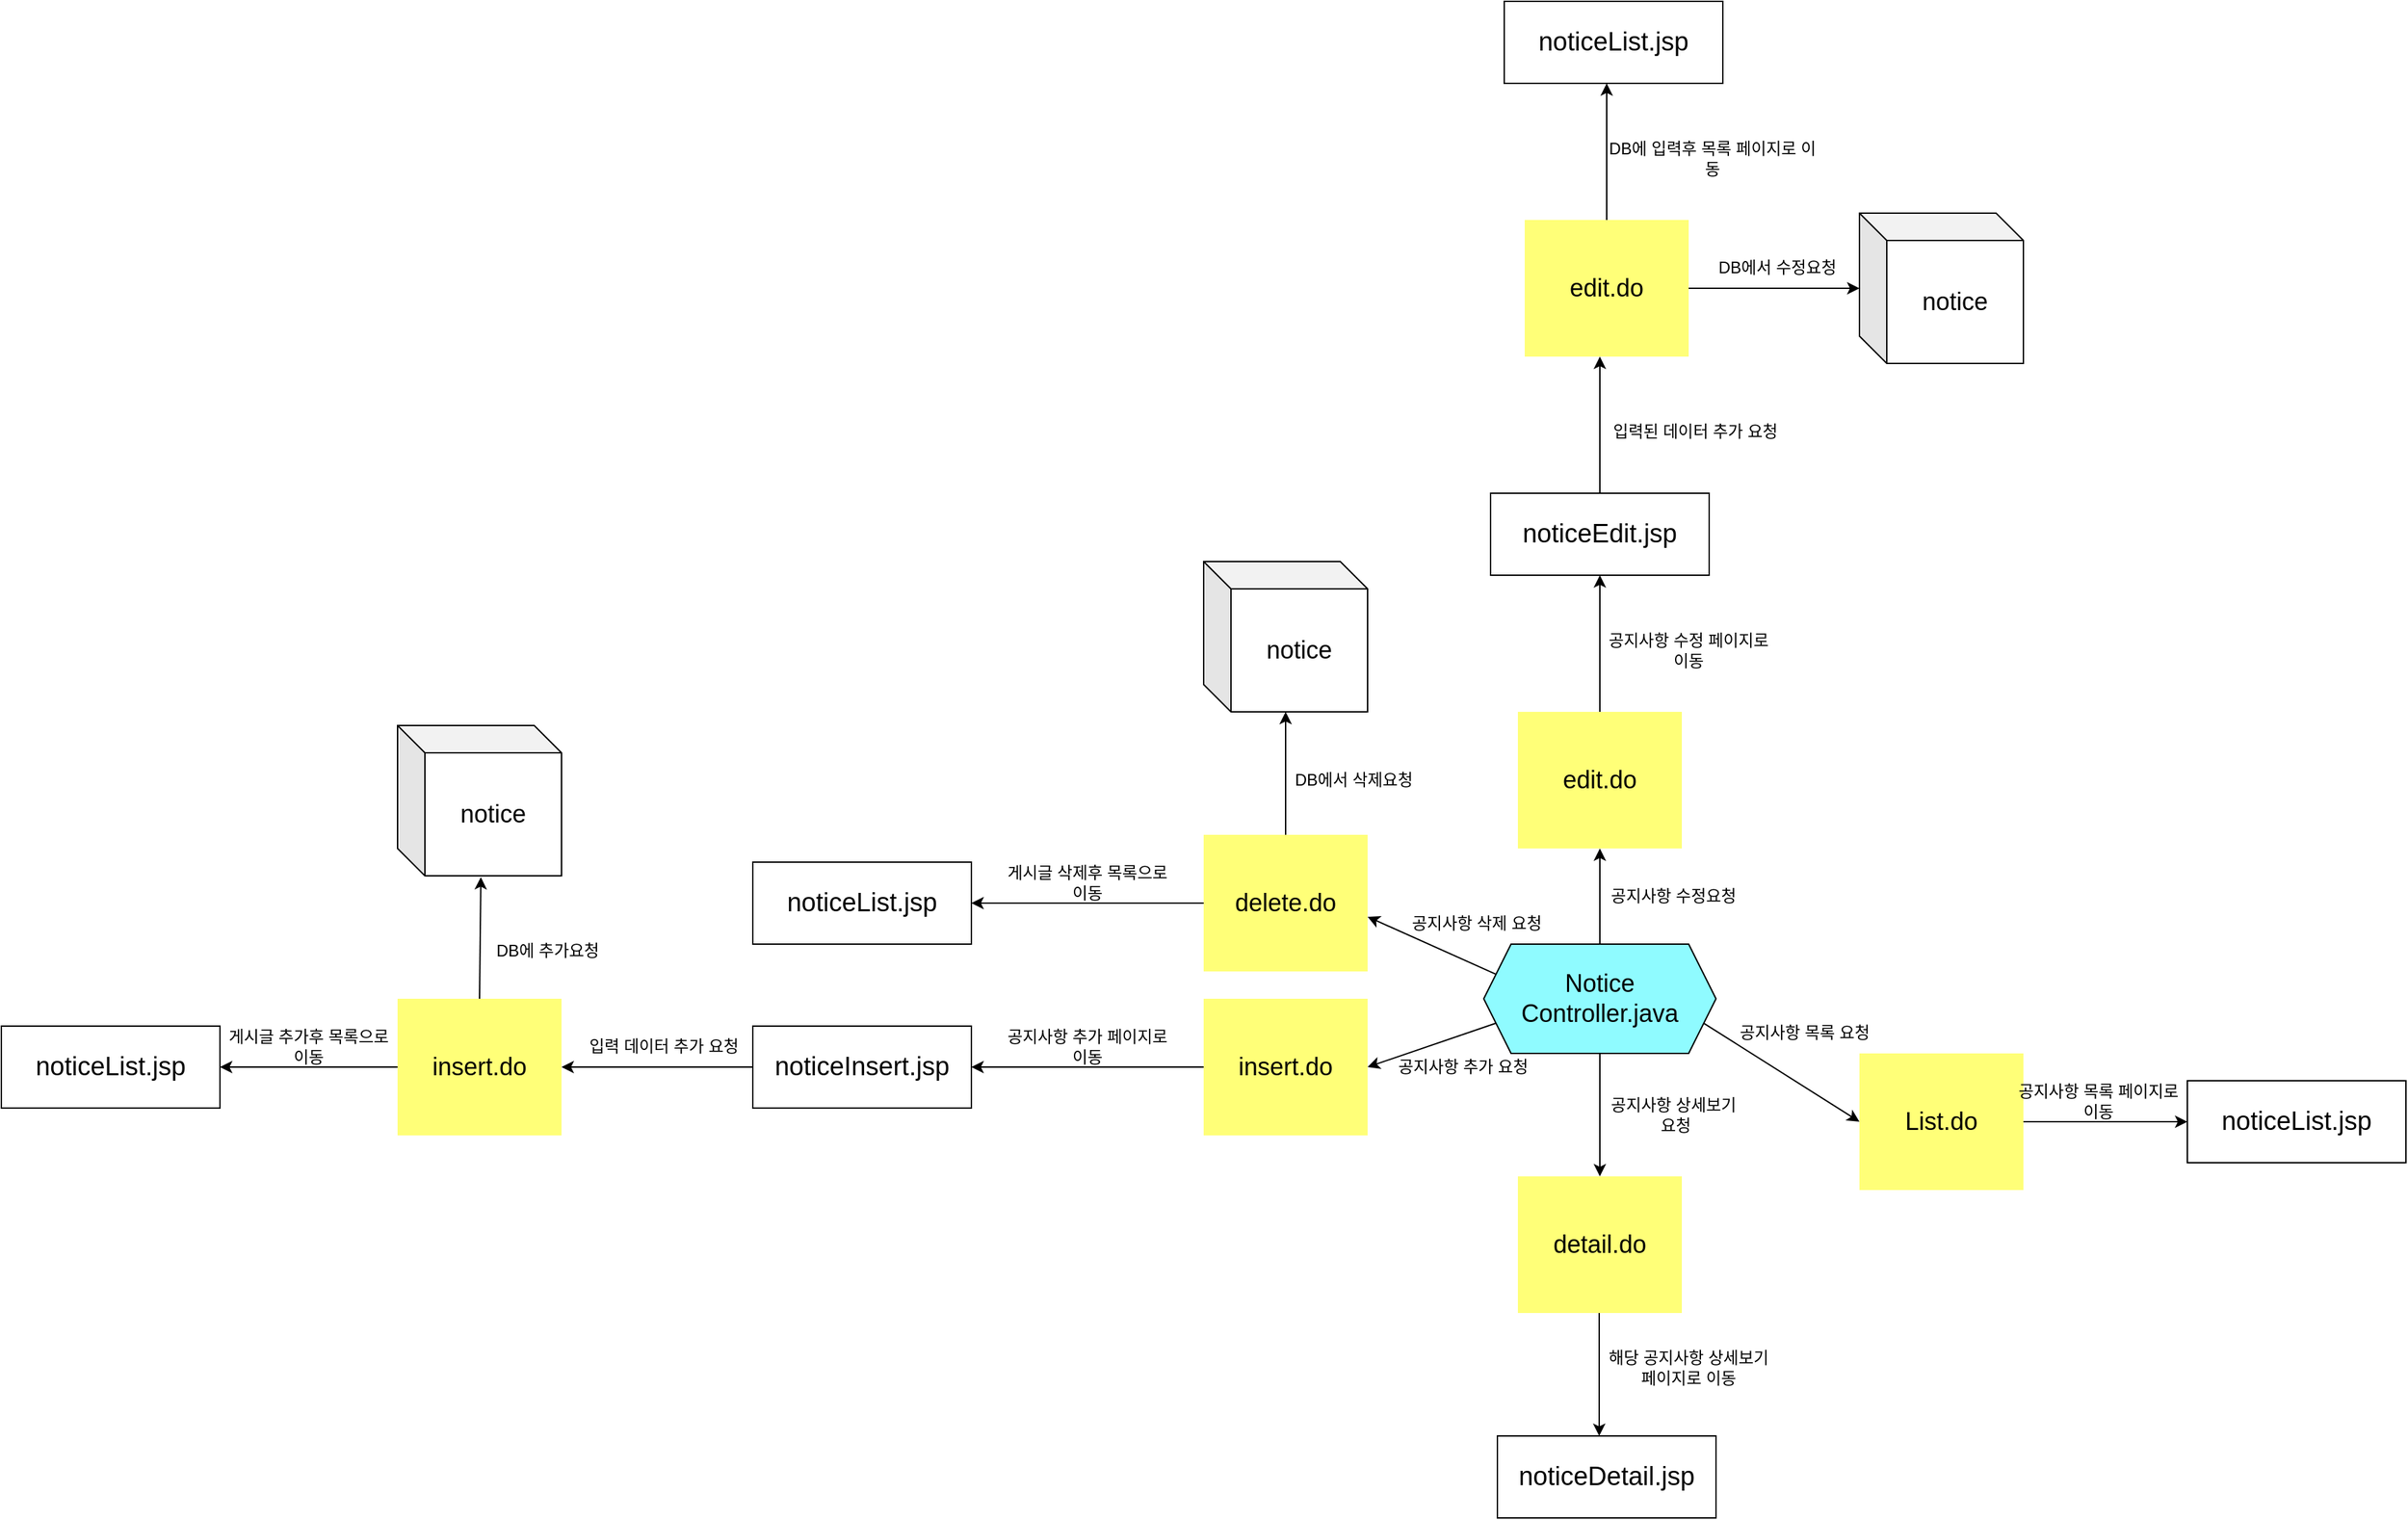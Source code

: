 <mxfile version="21.7.1" type="device">
  <diagram name="페이지-1" id="TQ0cyp87wXcoUcHucZ0J">
    <mxGraphModel dx="3871" dy="2605" grid="1" gridSize="10" guides="1" tooltips="1" connect="1" arrows="1" fold="1" page="1" pageScale="1" pageWidth="827" pageHeight="1169" math="0" shadow="0">
      <root>
        <mxCell id="0" />
        <mxCell id="1" parent="0" />
        <mxCell id="rkLHnBhGYaF2uc3NjKM3-2" value="" style="endArrow=classic;html=1;rounded=0;exitX=1;exitY=0.75;exitDx=0;exitDy=0;" edge="1" parent="1" source="rkLHnBhGYaF2uc3NjKM3-12">
          <mxGeometry width="50" height="50" relative="1" as="geometry">
            <mxPoint x="490" y="340" as="sourcePoint" />
            <mxPoint x="610" y="420" as="targetPoint" />
          </mxGeometry>
        </mxCell>
        <mxCell id="rkLHnBhGYaF2uc3NjKM3-4" value="&lt;span style=&quot;font-size: 18px;&quot;&gt;List.do&lt;br&gt;&lt;/span&gt;" style="text;html=1;strokeColor=none;fillColor=#FFFF78;align=center;verticalAlign=middle;whiteSpace=wrap;rounded=0;" vertex="1" parent="1">
          <mxGeometry x="610" y="370" width="120" height="100" as="geometry" />
        </mxCell>
        <mxCell id="rkLHnBhGYaF2uc3NjKM3-5" value="" style="endArrow=classic;html=1;rounded=0;exitX=0.5;exitY=1;exitDx=0;exitDy=0;" edge="1" parent="1">
          <mxGeometry width="50" height="50" relative="1" as="geometry">
            <mxPoint x="420" y="370" as="sourcePoint" />
            <mxPoint x="420" y="460" as="targetPoint" />
          </mxGeometry>
        </mxCell>
        <mxCell id="rkLHnBhGYaF2uc3NjKM3-6" value="" style="endArrow=classic;html=1;rounded=0;exitX=1;exitY=0.5;exitDx=0;exitDy=0;entryX=0;entryY=0.5;entryDx=0;entryDy=0;" edge="1" parent="1" source="rkLHnBhGYaF2uc3NjKM3-4" target="rkLHnBhGYaF2uc3NjKM3-7">
          <mxGeometry width="50" height="50" relative="1" as="geometry">
            <mxPoint x="540" y="430" as="sourcePoint" />
            <mxPoint x="820" y="420" as="targetPoint" />
          </mxGeometry>
        </mxCell>
        <mxCell id="rkLHnBhGYaF2uc3NjKM3-7" value="&lt;font style=&quot;font-size: 19px;&quot;&gt;noticeList.jsp&lt;/font&gt;" style="rounded=0;whiteSpace=wrap;html=1;" vertex="1" parent="1">
          <mxGeometry x="850" y="390" width="160" height="60" as="geometry" />
        </mxCell>
        <mxCell id="rkLHnBhGYaF2uc3NjKM3-8" value="&lt;span style=&quot;font-size: 18px;&quot;&gt;detail.do&lt;br&gt;&lt;/span&gt;" style="text;html=1;strokeColor=none;fillColor=#FFFF78;align=center;verticalAlign=middle;whiteSpace=wrap;rounded=0;" vertex="1" parent="1">
          <mxGeometry x="360" y="460" width="120" height="100" as="geometry" />
        </mxCell>
        <mxCell id="rkLHnBhGYaF2uc3NjKM3-9" value="" style="endArrow=classic;html=1;rounded=0;exitX=0;exitY=0.75;exitDx=0;exitDy=0;" edge="1" parent="1" source="rkLHnBhGYaF2uc3NjKM3-12">
          <mxGeometry width="50" height="50" relative="1" as="geometry">
            <mxPoint x="240" y="250" as="sourcePoint" />
            <mxPoint x="250" y="380" as="targetPoint" />
          </mxGeometry>
        </mxCell>
        <mxCell id="rkLHnBhGYaF2uc3NjKM3-12" value="&lt;font style=&quot;font-size: 18px;&quot;&gt;Notice&lt;br style=&quot;border-color: var(--border-color);&quot;&gt;Controller.java&lt;/font&gt;" style="shape=hexagon;perimeter=hexagonPerimeter2;whiteSpace=wrap;html=1;fixedSize=1;fillColor=#8FFBFF;" vertex="1" parent="1">
          <mxGeometry x="335" y="290" width="170" height="80" as="geometry" />
        </mxCell>
        <mxCell id="rkLHnBhGYaF2uc3NjKM3-13" value="&lt;span style=&quot;font-size: 18px;&quot;&gt;insert.do&lt;br&gt;&lt;/span&gt;" style="text;html=1;strokeColor=none;fillColor=#FFFF78;align=center;verticalAlign=middle;whiteSpace=wrap;rounded=0;" vertex="1" parent="1">
          <mxGeometry x="130" y="330" width="120" height="100" as="geometry" />
        </mxCell>
        <mxCell id="rkLHnBhGYaF2uc3NjKM3-14" value="" style="endArrow=classic;html=1;rounded=0;exitX=0;exitY=0.25;exitDx=0;exitDy=0;" edge="1" parent="1" source="rkLHnBhGYaF2uc3NjKM3-12">
          <mxGeometry width="50" height="50" relative="1" as="geometry">
            <mxPoint x="290" y="240" as="sourcePoint" />
            <mxPoint x="250" y="270" as="targetPoint" />
          </mxGeometry>
        </mxCell>
        <mxCell id="rkLHnBhGYaF2uc3NjKM3-15" value="&lt;span style=&quot;font-size: 18px;&quot;&gt;delete.do&lt;br&gt;&lt;/span&gt;" style="text;html=1;strokeColor=none;fillColor=#FFFF78;align=center;verticalAlign=middle;whiteSpace=wrap;rounded=0;" vertex="1" parent="1">
          <mxGeometry x="130" y="210" width="120" height="100" as="geometry" />
        </mxCell>
        <mxCell id="rkLHnBhGYaF2uc3NjKM3-16" value="" style="endArrow=classic;html=1;rounded=0;exitX=0.5;exitY=0;exitDx=0;exitDy=0;" edge="1" parent="1" source="rkLHnBhGYaF2uc3NjKM3-12">
          <mxGeometry width="50" height="50" relative="1" as="geometry">
            <mxPoint x="460" y="170" as="sourcePoint" />
            <mxPoint x="420" y="220" as="targetPoint" />
          </mxGeometry>
        </mxCell>
        <mxCell id="rkLHnBhGYaF2uc3NjKM3-17" value="&lt;span style=&quot;font-size: 18px;&quot;&gt;edit.do&lt;br&gt;&lt;/span&gt;" style="text;html=1;strokeColor=none;fillColor=#FFFF78;align=center;verticalAlign=middle;whiteSpace=wrap;rounded=0;" vertex="1" parent="1">
          <mxGeometry x="360" y="120" width="120" height="100" as="geometry" />
        </mxCell>
        <mxCell id="rkLHnBhGYaF2uc3NjKM3-18" value="" style="endArrow=classic;html=1;rounded=0;exitX=0;exitY=0.5;exitDx=0;exitDy=0;entryX=1;entryY=0.5;entryDx=0;entryDy=0;" edge="1" parent="1" source="rkLHnBhGYaF2uc3NjKM3-15" target="rkLHnBhGYaF2uc3NjKM3-19">
          <mxGeometry width="50" height="50" relative="1" as="geometry">
            <mxPoint x="60" y="140" as="sourcePoint" />
            <mxPoint x="-34" y="260" as="targetPoint" />
          </mxGeometry>
        </mxCell>
        <mxCell id="rkLHnBhGYaF2uc3NjKM3-19" value="&lt;font style=&quot;font-size: 19px;&quot;&gt;noticeList.jsp&lt;/font&gt;" style="rounded=0;whiteSpace=wrap;html=1;" vertex="1" parent="1">
          <mxGeometry x="-200" y="230" width="160" height="60" as="geometry" />
        </mxCell>
        <mxCell id="rkLHnBhGYaF2uc3NjKM3-20" value="" style="endArrow=classic;html=1;rounded=0;exitX=0;exitY=0.5;exitDx=0;exitDy=0;" edge="1" parent="1" source="rkLHnBhGYaF2uc3NjKM3-13">
          <mxGeometry width="50" height="50" relative="1" as="geometry">
            <mxPoint x="500" y="90" as="sourcePoint" />
            <mxPoint x="-40" y="380" as="targetPoint" />
          </mxGeometry>
        </mxCell>
        <mxCell id="rkLHnBhGYaF2uc3NjKM3-21" value="&lt;font style=&quot;font-size: 19px;&quot;&gt;noticeInsert.jsp&lt;/font&gt;" style="rounded=0;whiteSpace=wrap;html=1;" vertex="1" parent="1">
          <mxGeometry x="-200" y="350" width="160" height="60" as="geometry" />
        </mxCell>
        <mxCell id="rkLHnBhGYaF2uc3NjKM3-23" value="" style="endArrow=classic;html=1;rounded=0;exitX=0.5;exitY=0;exitDx=0;exitDy=0;" edge="1" parent="1" source="rkLHnBhGYaF2uc3NjKM3-15">
          <mxGeometry width="50" height="50" relative="1" as="geometry">
            <mxPoint x="500" y="90" as="sourcePoint" />
            <mxPoint x="190" y="120" as="targetPoint" />
          </mxGeometry>
        </mxCell>
        <mxCell id="rkLHnBhGYaF2uc3NjKM3-24" value="&lt;font style=&quot;font-size: 18px;&quot;&gt;notice&lt;/font&gt;" style="shape=cube;whiteSpace=wrap;html=1;boundedLbl=1;backgroundOutline=1;darkOpacity=0.05;darkOpacity2=0.1;" vertex="1" parent="1">
          <mxGeometry x="130" y="10" width="120" height="110" as="geometry" />
        </mxCell>
        <mxCell id="rkLHnBhGYaF2uc3NjKM3-25" value="DB에서 삭제요청" style="text;html=1;strokeColor=none;fillColor=none;align=center;verticalAlign=middle;whiteSpace=wrap;rounded=0;" vertex="1" parent="1">
          <mxGeometry x="180" y="155" width="120" height="30" as="geometry" />
        </mxCell>
        <mxCell id="rkLHnBhGYaF2uc3NjKM3-26" value="게시글 삭제후 목록으로 이동" style="text;html=1;strokeColor=none;fillColor=none;align=center;verticalAlign=middle;whiteSpace=wrap;rounded=0;" vertex="1" parent="1">
          <mxGeometry x="-20" y="230" width="130" height="30" as="geometry" />
        </mxCell>
        <mxCell id="rkLHnBhGYaF2uc3NjKM3-27" value="공지사항 추가 페이지로 이동" style="text;html=1;strokeColor=none;fillColor=none;align=center;verticalAlign=middle;whiteSpace=wrap;rounded=0;" vertex="1" parent="1">
          <mxGeometry x="-20" y="350" width="130" height="30" as="geometry" />
        </mxCell>
        <mxCell id="rkLHnBhGYaF2uc3NjKM3-28" value="공지사항 삭제 요청" style="text;html=1;strokeColor=none;fillColor=none;align=center;verticalAlign=middle;whiteSpace=wrap;rounded=0;" vertex="1" parent="1">
          <mxGeometry x="270" y="260" width="120" height="30" as="geometry" />
        </mxCell>
        <mxCell id="rkLHnBhGYaF2uc3NjKM3-29" value="공지사항 추가 요청" style="text;html=1;strokeColor=none;fillColor=none;align=center;verticalAlign=middle;whiteSpace=wrap;rounded=0;" vertex="1" parent="1">
          <mxGeometry x="260" y="365" width="120" height="30" as="geometry" />
        </mxCell>
        <mxCell id="rkLHnBhGYaF2uc3NjKM3-30" value="공지사항 상세보기&lt;br&gt;&amp;nbsp;요청" style="text;html=1;strokeColor=none;fillColor=none;align=center;verticalAlign=middle;whiteSpace=wrap;rounded=0;" vertex="1" parent="1">
          <mxGeometry x="414" y="400" width="120" height="30" as="geometry" />
        </mxCell>
        <mxCell id="rkLHnBhGYaF2uc3NjKM3-31" value="공지사항 목록 요청" style="text;html=1;strokeColor=none;fillColor=none;align=center;verticalAlign=middle;whiteSpace=wrap;rounded=0;" vertex="1" parent="1">
          <mxGeometry x="510" y="340" width="120" height="30" as="geometry" />
        </mxCell>
        <mxCell id="rkLHnBhGYaF2uc3NjKM3-32" value="공지사항 수정요청" style="text;html=1;strokeColor=none;fillColor=none;align=center;verticalAlign=middle;whiteSpace=wrap;rounded=0;" vertex="1" parent="1">
          <mxGeometry x="413.5" y="240" width="120" height="30" as="geometry" />
        </mxCell>
        <mxCell id="rkLHnBhGYaF2uc3NjKM3-35" value="" style="endArrow=classic;html=1;rounded=0;exitX=0.5;exitY=0;exitDx=0;exitDy=0;entryX=0.508;entryY=1.009;entryDx=0;entryDy=0;entryPerimeter=0;" edge="1" parent="1" source="rkLHnBhGYaF2uc3NjKM3-37" target="rkLHnBhGYaF2uc3NjKM3-39">
          <mxGeometry width="50" height="50" relative="1" as="geometry">
            <mxPoint x="-463" y="285" as="sourcePoint" />
            <mxPoint x="-400" y="235" as="targetPoint" />
          </mxGeometry>
        </mxCell>
        <mxCell id="rkLHnBhGYaF2uc3NjKM3-36" value="" style="endArrow=classic;html=1;rounded=0;exitX=0;exitY=0.5;exitDx=0;exitDy=0;" edge="1" parent="1" source="rkLHnBhGYaF2uc3NjKM3-21">
          <mxGeometry width="50" height="50" relative="1" as="geometry">
            <mxPoint x="-80" y="260" as="sourcePoint" />
            <mxPoint x="-340" y="380" as="targetPoint" />
          </mxGeometry>
        </mxCell>
        <mxCell id="rkLHnBhGYaF2uc3NjKM3-37" value="&lt;span style=&quot;font-size: 18px;&quot;&gt;insert.do&lt;br&gt;&lt;/span&gt;" style="text;html=1;strokeColor=none;fillColor=#FFFF78;align=center;verticalAlign=middle;whiteSpace=wrap;rounded=0;" vertex="1" parent="1">
          <mxGeometry x="-460" y="330" width="120" height="100" as="geometry" />
        </mxCell>
        <mxCell id="rkLHnBhGYaF2uc3NjKM3-38" value="입력 데이터 추가 요청" style="text;html=1;strokeColor=none;fillColor=none;align=center;verticalAlign=middle;whiteSpace=wrap;rounded=0;" vertex="1" parent="1">
          <mxGeometry x="-330" y="350" width="130" height="30" as="geometry" />
        </mxCell>
        <mxCell id="rkLHnBhGYaF2uc3NjKM3-39" value="&lt;font style=&quot;font-size: 18px;&quot;&gt;notice&lt;/font&gt;" style="shape=cube;whiteSpace=wrap;html=1;boundedLbl=1;backgroundOutline=1;darkOpacity=0.05;darkOpacity2=0.1;" vertex="1" parent="1">
          <mxGeometry x="-460" y="130" width="120" height="110" as="geometry" />
        </mxCell>
        <mxCell id="rkLHnBhGYaF2uc3NjKM3-40" value="DB에 추가요청" style="text;html=1;strokeColor=none;fillColor=none;align=center;verticalAlign=middle;whiteSpace=wrap;rounded=0;" vertex="1" parent="1">
          <mxGeometry x="-410" y="280" width="120" height="30" as="geometry" />
        </mxCell>
        <mxCell id="rkLHnBhGYaF2uc3NjKM3-41" value="&lt;font style=&quot;font-size: 19px;&quot;&gt;noticeList.jsp&lt;/font&gt;" style="rounded=0;whiteSpace=wrap;html=1;" vertex="1" parent="1">
          <mxGeometry x="-750" y="350" width="160" height="60" as="geometry" />
        </mxCell>
        <mxCell id="rkLHnBhGYaF2uc3NjKM3-42" value="" style="endArrow=classic;html=1;rounded=0;exitX=0;exitY=0.5;exitDx=0;exitDy=0;entryX=1;entryY=0.5;entryDx=0;entryDy=0;" edge="1" parent="1" source="rkLHnBhGYaF2uc3NjKM3-37" target="rkLHnBhGYaF2uc3NjKM3-41">
          <mxGeometry width="50" height="50" relative="1" as="geometry">
            <mxPoint x="-80" y="260" as="sourcePoint" />
            <mxPoint x="-30" y="210" as="targetPoint" />
          </mxGeometry>
        </mxCell>
        <mxCell id="rkLHnBhGYaF2uc3NjKM3-43" value="게시글 추가후 목록으로 이동" style="text;html=1;strokeColor=none;fillColor=none;align=center;verticalAlign=middle;whiteSpace=wrap;rounded=0;" vertex="1" parent="1">
          <mxGeometry x="-590" y="350" width="130" height="30" as="geometry" />
        </mxCell>
        <mxCell id="rkLHnBhGYaF2uc3NjKM3-44" value="&lt;span style=&quot;font-size: 19px;&quot;&gt;noticeDetail.jsp&lt;/span&gt;" style="rounded=0;whiteSpace=wrap;html=1;" vertex="1" parent="1">
          <mxGeometry x="345" y="650" width="160" height="60" as="geometry" />
        </mxCell>
        <mxCell id="rkLHnBhGYaF2uc3NjKM3-45" value="" style="endArrow=classic;html=1;rounded=0;exitX=0.5;exitY=1;exitDx=0;exitDy=0;" edge="1" parent="1">
          <mxGeometry width="50" height="50" relative="1" as="geometry">
            <mxPoint x="419.52" y="560" as="sourcePoint" />
            <mxPoint x="419.52" y="650" as="targetPoint" />
          </mxGeometry>
        </mxCell>
        <mxCell id="rkLHnBhGYaF2uc3NjKM3-47" value="해당 공지사항 상세보기 페이지로 이동" style="text;html=1;strokeColor=none;fillColor=none;align=center;verticalAlign=middle;whiteSpace=wrap;rounded=0;" vertex="1" parent="1">
          <mxGeometry x="420" y="585" width="130" height="30" as="geometry" />
        </mxCell>
        <mxCell id="rkLHnBhGYaF2uc3NjKM3-48" value="" style="endArrow=classic;html=1;rounded=0;exitX=0.5;exitY=0;exitDx=0;exitDy=0;" edge="1" parent="1" source="rkLHnBhGYaF2uc3NjKM3-17">
          <mxGeometry width="50" height="50" relative="1" as="geometry">
            <mxPoint x="590" y="150" as="sourcePoint" />
            <mxPoint x="420" y="20" as="targetPoint" />
          </mxGeometry>
        </mxCell>
        <mxCell id="rkLHnBhGYaF2uc3NjKM3-49" value="&lt;span style=&quot;font-size: 19px;&quot;&gt;noticeEdit.jsp&lt;/span&gt;" style="rounded=0;whiteSpace=wrap;html=1;" vertex="1" parent="1">
          <mxGeometry x="340" y="-40" width="160" height="60" as="geometry" />
        </mxCell>
        <mxCell id="rkLHnBhGYaF2uc3NjKM3-50" value="공지사항 수정 페이지로 이동" style="text;html=1;strokeColor=none;fillColor=none;align=center;verticalAlign=middle;whiteSpace=wrap;rounded=0;" vertex="1" parent="1">
          <mxGeometry x="420" y="60" width="130" height="30" as="geometry" />
        </mxCell>
        <mxCell id="rkLHnBhGYaF2uc3NjKM3-51" value="" style="endArrow=classic;html=1;rounded=0;exitX=1;exitY=0.5;exitDx=0;exitDy=0;" edge="1" parent="1" source="rkLHnBhGYaF2uc3NjKM3-53">
          <mxGeometry width="50" height="50" relative="1" as="geometry">
            <mxPoint x="590" y="-40" as="sourcePoint" />
            <mxPoint x="610" y="-190" as="targetPoint" />
          </mxGeometry>
        </mxCell>
        <mxCell id="rkLHnBhGYaF2uc3NjKM3-52" value="" style="endArrow=classic;html=1;rounded=0;exitX=0.5;exitY=0;exitDx=0;exitDy=0;" edge="1" parent="1" source="rkLHnBhGYaF2uc3NjKM3-49">
          <mxGeometry width="50" height="50" relative="1" as="geometry">
            <mxPoint x="590" y="-40" as="sourcePoint" />
            <mxPoint x="420" y="-140" as="targetPoint" />
          </mxGeometry>
        </mxCell>
        <mxCell id="rkLHnBhGYaF2uc3NjKM3-53" value="&lt;span style=&quot;font-size: 18px;&quot;&gt;edit.do&lt;br&gt;&lt;/span&gt;" style="text;html=1;strokeColor=none;fillColor=#FFFF78;align=center;verticalAlign=middle;whiteSpace=wrap;rounded=0;" vertex="1" parent="1">
          <mxGeometry x="365" y="-240" width="120" height="100" as="geometry" />
        </mxCell>
        <mxCell id="rkLHnBhGYaF2uc3NjKM3-54" value="&lt;font style=&quot;font-size: 18px;&quot;&gt;notice&lt;/font&gt;" style="shape=cube;whiteSpace=wrap;html=1;boundedLbl=1;backgroundOutline=1;darkOpacity=0.05;darkOpacity2=0.1;" vertex="1" parent="1">
          <mxGeometry x="610" y="-245" width="120" height="110" as="geometry" />
        </mxCell>
        <mxCell id="rkLHnBhGYaF2uc3NjKM3-55" value="DB에서 수정요청" style="text;html=1;strokeColor=none;fillColor=none;align=center;verticalAlign=middle;whiteSpace=wrap;rounded=0;" vertex="1" parent="1">
          <mxGeometry x="490" y="-220" width="120" height="30" as="geometry" />
        </mxCell>
        <mxCell id="rkLHnBhGYaF2uc3NjKM3-56" value="입력된 데이터 추가 요청" style="text;html=1;strokeColor=none;fillColor=none;align=center;verticalAlign=middle;whiteSpace=wrap;rounded=0;" vertex="1" parent="1">
          <mxGeometry x="420" y="-100" width="140" height="30" as="geometry" />
        </mxCell>
        <mxCell id="rkLHnBhGYaF2uc3NjKM3-58" value="" style="endArrow=classic;html=1;rounded=0;exitX=0.5;exitY=0;exitDx=0;exitDy=0;" edge="1" parent="1" source="rkLHnBhGYaF2uc3NjKM3-53">
          <mxGeometry width="50" height="50" relative="1" as="geometry">
            <mxPoint x="370" y="-320" as="sourcePoint" />
            <mxPoint x="425" y="-340" as="targetPoint" />
          </mxGeometry>
        </mxCell>
        <mxCell id="rkLHnBhGYaF2uc3NjKM3-60" value="&lt;font style=&quot;font-size: 19px;&quot;&gt;noticeList.jsp&lt;/font&gt;" style="rounded=0;whiteSpace=wrap;html=1;" vertex="1" parent="1">
          <mxGeometry x="350" y="-400" width="160" height="60" as="geometry" />
        </mxCell>
        <mxCell id="rkLHnBhGYaF2uc3NjKM3-61" value="DB에 입력후 목록 페이지로 이동" style="text;html=1;strokeColor=none;fillColor=none;align=center;verticalAlign=middle;whiteSpace=wrap;rounded=0;" vertex="1" parent="1">
          <mxGeometry x="425" y="-300" width="155" height="30" as="geometry" />
        </mxCell>
        <mxCell id="rkLHnBhGYaF2uc3NjKM3-62" value="공지사항 목록 페이지로 이동" style="text;html=1;strokeColor=none;fillColor=none;align=center;verticalAlign=middle;whiteSpace=wrap;rounded=0;" vertex="1" parent="1">
          <mxGeometry x="720" y="390" width="130" height="30" as="geometry" />
        </mxCell>
      </root>
    </mxGraphModel>
  </diagram>
</mxfile>
